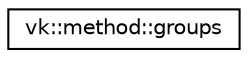 digraph "Graphical Class Hierarchy"
{
 // LATEX_PDF_SIZE
  edge [fontname="Helvetica",fontsize="10",labelfontname="Helvetica",labelfontsize="10"];
  node [fontname="Helvetica",fontsize="10",shape=record];
  rankdir="LR";
  Node0 [label="vk::method::groups",height=0.2,width=0.4,color="black", fillcolor="white", style="filled",URL="$classvk_1_1method_1_1groups.html",tooltip="The groups methods representation."];
}
